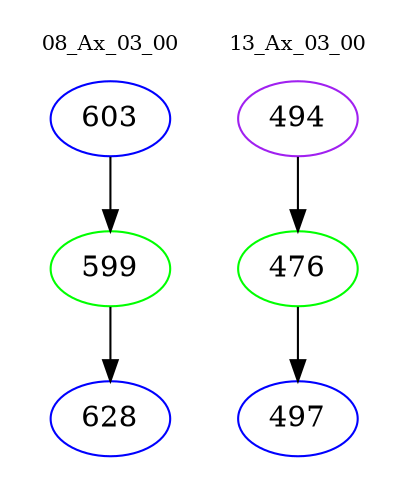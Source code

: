 digraph{
subgraph cluster_0 {
color = white
label = "08_Ax_03_00";
fontsize=10;
T0_603 [label="603", color="blue"]
T0_603 -> T0_599 [color="black"]
T0_599 [label="599", color="green"]
T0_599 -> T0_628 [color="black"]
T0_628 [label="628", color="blue"]
}
subgraph cluster_1 {
color = white
label = "13_Ax_03_00";
fontsize=10;
T1_494 [label="494", color="purple"]
T1_494 -> T1_476 [color="black"]
T1_476 [label="476", color="green"]
T1_476 -> T1_497 [color="black"]
T1_497 [label="497", color="blue"]
}
}
